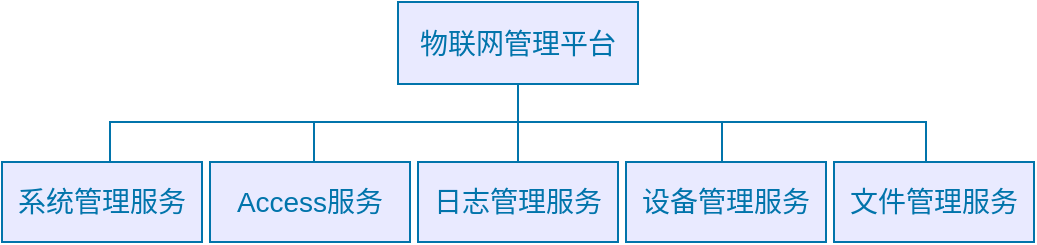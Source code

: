 <mxfile version="10.6.9" type="github"><diagram id="N0qLRXcF3jDVyOUeuomK" name="ç¬¬ 1 é¡µ"><mxGraphModel dx="797" dy="423" grid="1" gridSize="10" guides="1" tooltips="1" connect="1" arrows="1" fold="1" page="1" pageScale="1" pageWidth="850" pageHeight="1100" math="0" shadow="0"><root><mxCell id="0"/><mxCell id="1" parent="0"/><mxCell id="Ilk_UQmE-P3mMAez34WM-9" style="edgeStyle=orthogonalEdgeStyle;rounded=0;orthogonalLoop=1;jettySize=auto;html=1;exitX=0.5;exitY=1;exitDx=0;exitDy=0;fontSize=14;endArrow=none;endFill=0;strokeColor=#0174AB;labelBackgroundColor=none;fontColor=#0174AB;" parent="1" source="Ilk_UQmE-P3mMAez34WM-3" target="Ilk_UQmE-P3mMAez34WM-7" edge="1"><mxGeometry relative="1" as="geometry"/></mxCell><mxCell id="Ilk_UQmE-P3mMAez34WM-10" style="edgeStyle=orthogonalEdgeStyle;rounded=0;orthogonalLoop=1;jettySize=auto;html=1;exitX=0.5;exitY=1;exitDx=0;exitDy=0;entryX=0.5;entryY=0;entryDx=0;entryDy=0;endArrow=none;endFill=0;fontSize=14;strokeColor=#0174AB;labelBackgroundColor=none;fontColor=#0174AB;" parent="1" source="Ilk_UQmE-P3mMAez34WM-3" target="Ilk_UQmE-P3mMAez34WM-5" edge="1"><mxGeometry relative="1" as="geometry"><Array as="points"><mxPoint x="505" y="130"/><mxPoint x="403" y="130"/></Array></mxGeometry></mxCell><mxCell id="Ilk_UQmE-P3mMAez34WM-11" style="edgeStyle=orthogonalEdgeStyle;rounded=0;orthogonalLoop=1;jettySize=auto;html=1;exitX=0.5;exitY=1;exitDx=0;exitDy=0;entryX=0.5;entryY=0;entryDx=0;entryDy=0;endArrow=none;endFill=0;fontSize=14;strokeColor=#0174AB;labelBackgroundColor=none;fontColor=#0174AB;" parent="1" source="Ilk_UQmE-P3mMAez34WM-3" target="Ilk_UQmE-P3mMAez34WM-6" edge="1"><mxGeometry relative="1" as="geometry"><Array as="points"><mxPoint x="505" y="130"/><mxPoint x="607" y="130"/></Array></mxGeometry></mxCell><mxCell id="Ilk_UQmE-P3mMAez34WM-12" style="edgeStyle=orthogonalEdgeStyle;rounded=0;orthogonalLoop=1;jettySize=auto;html=1;exitX=0.5;exitY=1;exitDx=0;exitDy=0;entryX=0.5;entryY=0;entryDx=0;entryDy=0;endArrow=none;endFill=0;fontSize=14;strokeColor=#0174AB;labelBackgroundColor=none;fontColor=#0174AB;" parent="1" source="Ilk_UQmE-P3mMAez34WM-3" target="Ilk_UQmE-P3mMAez34WM-8" edge="1"><mxGeometry relative="1" as="geometry"><Array as="points"><mxPoint x="505" y="130"/><mxPoint x="709" y="130"/></Array></mxGeometry></mxCell><mxCell id="Ilk_UQmE-P3mMAez34WM-13" style="edgeStyle=orthogonalEdgeStyle;rounded=0;orthogonalLoop=1;jettySize=auto;html=1;exitX=0.5;exitY=1;exitDx=0;exitDy=0;entryX=0.5;entryY=0;entryDx=0;entryDy=0;endArrow=none;endFill=0;fontSize=14;strokeColor=#0174AB;labelBackgroundColor=none;fontColor=#0174AB;" parent="1" source="Ilk_UQmE-P3mMAez34WM-3" target="Ilk_UQmE-P3mMAez34WM-4" edge="1"><mxGeometry relative="1" as="geometry"><Array as="points"><mxPoint x="505" y="130"/><mxPoint x="301" y="130"/></Array></mxGeometry></mxCell><mxCell id="Ilk_UQmE-P3mMAez34WM-3" value="&lt;font color=&quot;#0174ab&quot;&gt;物联网管理平台&lt;/font&gt;" style="rounded=0;whiteSpace=wrap;html=1;strokeWidth=1;fontSize=14;fillColor=#E9EAFF;strokeColor=#0174AB;" parent="1" vertex="1"><mxGeometry x="445" y="70" width="120" height="41" as="geometry"/></mxCell><mxCell id="Ilk_UQmE-P3mMAez34WM-4" value="系统管理服务" style="rounded=0;whiteSpace=wrap;html=1;strokeWidth=1;fontSize=14;strokeColor=#0174AB;fillColor=#E9EAFF;labelBackgroundColor=none;fontColor=#0174AB;" parent="1" vertex="1"><mxGeometry x="247" y="150" width="100" height="40" as="geometry"/></mxCell><mxCell id="Ilk_UQmE-P3mMAez34WM-5" value="Access服务" style="rounded=0;whiteSpace=wrap;html=1;strokeWidth=1;fontSize=14;strokeColor=#0174AB;fillColor=#E9EAFF;labelBackgroundColor=none;fontColor=#0174AB;" parent="1" vertex="1"><mxGeometry x="351" y="150" width="100" height="40" as="geometry"/></mxCell><mxCell id="Ilk_UQmE-P3mMAez34WM-6" value="设备管理服务" style="rounded=0;whiteSpace=wrap;html=1;strokeWidth=1;fontSize=14;strokeColor=#0174AB;fillColor=#E9EAFF;labelBackgroundColor=none;fontColor=#0174AB;" parent="1" vertex="1"><mxGeometry x="559" y="150" width="100" height="40" as="geometry"/></mxCell><mxCell id="Ilk_UQmE-P3mMAez34WM-7" value="日志管理服务" style="rounded=0;whiteSpace=wrap;html=1;strokeWidth=1;fontSize=14;strokeColor=#0174AB;fillColor=#E9EAFF;labelBackgroundColor=none;fontColor=#0174AB;" parent="1" vertex="1"><mxGeometry x="455" y="150" width="100" height="40" as="geometry"/></mxCell><mxCell id="Ilk_UQmE-P3mMAez34WM-8" value="文件管理服务" style="rounded=0;whiteSpace=wrap;html=1;strokeWidth=1;fontSize=14;strokeColor=#0174AB;fillColor=#E9EAFF;labelBackgroundColor=none;fontColor=#0174AB;" parent="1" vertex="1"><mxGeometry x="663" y="150" width="100" height="40" as="geometry"/></mxCell></root></mxGraphModel></diagram></mxfile>
